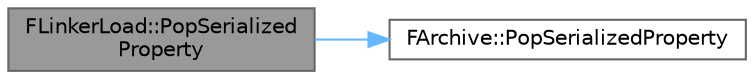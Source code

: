 digraph "FLinkerLoad::PopSerializedProperty"
{
 // INTERACTIVE_SVG=YES
 // LATEX_PDF_SIZE
  bgcolor="transparent";
  edge [fontname=Helvetica,fontsize=10,labelfontname=Helvetica,labelfontsize=10];
  node [fontname=Helvetica,fontsize=10,shape=box,height=0.2,width=0.4];
  rankdir="LR";
  Node1 [id="Node000001",label="FLinkerLoad::PopSerialized\lProperty",height=0.2,width=0.4,color="gray40", fillcolor="grey60", style="filled", fontcolor="black",tooltip="Pop a property that was previously being serialized off the property stack."];
  Node1 -> Node2 [id="edge1_Node000001_Node000002",color="steelblue1",style="solid",tooltip=" "];
  Node2 [id="Node000002",label="FArchive::PopSerializedProperty",height=0.2,width=0.4,color="grey40", fillcolor="white", style="filled",URL="$d0/df8/classFArchive.html#a6d57fa7ad0d2fbd362fd345d5fc99789",tooltip="Pop a property that was previously being serialized off the property stack."];
}

